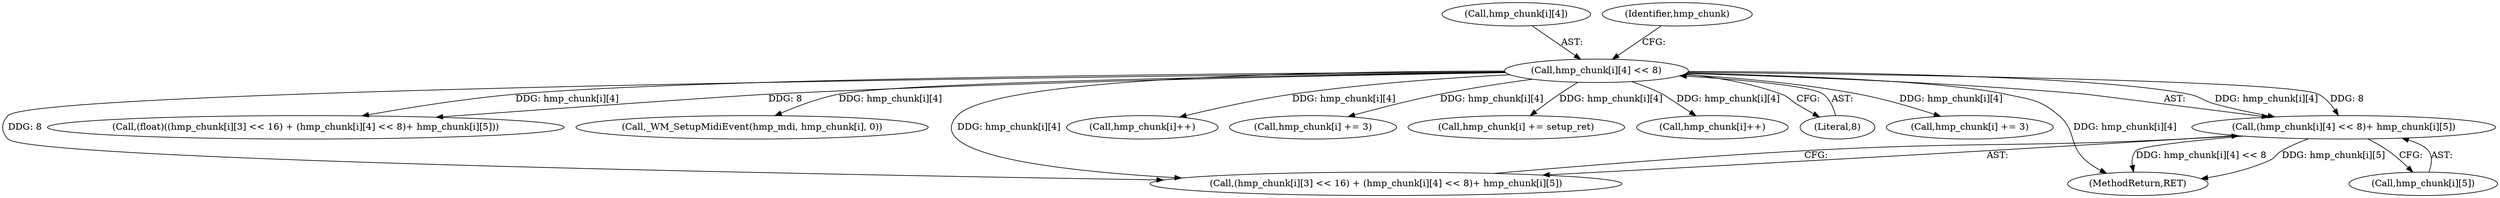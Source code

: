 digraph "0_wildmidi_660b513d99bced8783a4a5984ac2f742c74ebbdd_0@array" {
"1000999" [label="(Call,(hmp_chunk[i][4] << 8)+ hmp_chunk[i][5])"];
"1001000" [label="(Call,hmp_chunk[i][4] << 8)"];
"1000989" [label="(Call,(float)((hmp_chunk[i][3] << 16) + (hmp_chunk[i][4] << 8)+ hmp_chunk[i][5]))"];
"1000914" [label="(Call,_WM_SetupMidiEvent(hmp_mdi, hmp_chunk[i], 0))"];
"1001231" [label="(MethodReturn,RET)"];
"1001065" [label="(Call,hmp_chunk[i]++)"];
"1000999" [label="(Call,(hmp_chunk[i][4] << 8)+ hmp_chunk[i][5])"];
"1000955" [label="(Call,hmp_chunk[i] += 3)"];
"1001007" [label="(Call,hmp_chunk[i][5])"];
"1001023" [label="(Call,hmp_chunk[i] += setup_ret)"];
"1001091" [label="(Call,hmp_chunk[i]++)"];
"1001006" [label="(Literal,8)"];
"1001001" [label="(Call,hmp_chunk[i][4])"];
"1001009" [label="(Identifier,hmp_chunk)"];
"1000899" [label="(Call,hmp_chunk[i] += 3)"];
"1001000" [label="(Call,hmp_chunk[i][4] << 8)"];
"1000991" [label="(Call,(hmp_chunk[i][3] << 16) + (hmp_chunk[i][4] << 8)+ hmp_chunk[i][5])"];
"1000999" -> "1000991"  [label="AST: "];
"1000999" -> "1001007"  [label="CFG: "];
"1001000" -> "1000999"  [label="AST: "];
"1001007" -> "1000999"  [label="AST: "];
"1000991" -> "1000999"  [label="CFG: "];
"1000999" -> "1001231"  [label="DDG: hmp_chunk[i][5]"];
"1000999" -> "1001231"  [label="DDG: hmp_chunk[i][4] << 8"];
"1001000" -> "1000999"  [label="DDG: hmp_chunk[i][4]"];
"1001000" -> "1000999"  [label="DDG: 8"];
"1001000" -> "1001006"  [label="CFG: "];
"1001001" -> "1001000"  [label="AST: "];
"1001006" -> "1001000"  [label="AST: "];
"1001009" -> "1001000"  [label="CFG: "];
"1001000" -> "1001231"  [label="DDG: hmp_chunk[i][4]"];
"1001000" -> "1000899"  [label="DDG: hmp_chunk[i][4]"];
"1001000" -> "1000914"  [label="DDG: hmp_chunk[i][4]"];
"1001000" -> "1000955"  [label="DDG: hmp_chunk[i][4]"];
"1001000" -> "1000989"  [label="DDG: hmp_chunk[i][4]"];
"1001000" -> "1000989"  [label="DDG: 8"];
"1001000" -> "1000991"  [label="DDG: hmp_chunk[i][4]"];
"1001000" -> "1000991"  [label="DDG: 8"];
"1001000" -> "1001023"  [label="DDG: hmp_chunk[i][4]"];
"1001000" -> "1001065"  [label="DDG: hmp_chunk[i][4]"];
"1001000" -> "1001091"  [label="DDG: hmp_chunk[i][4]"];
}
